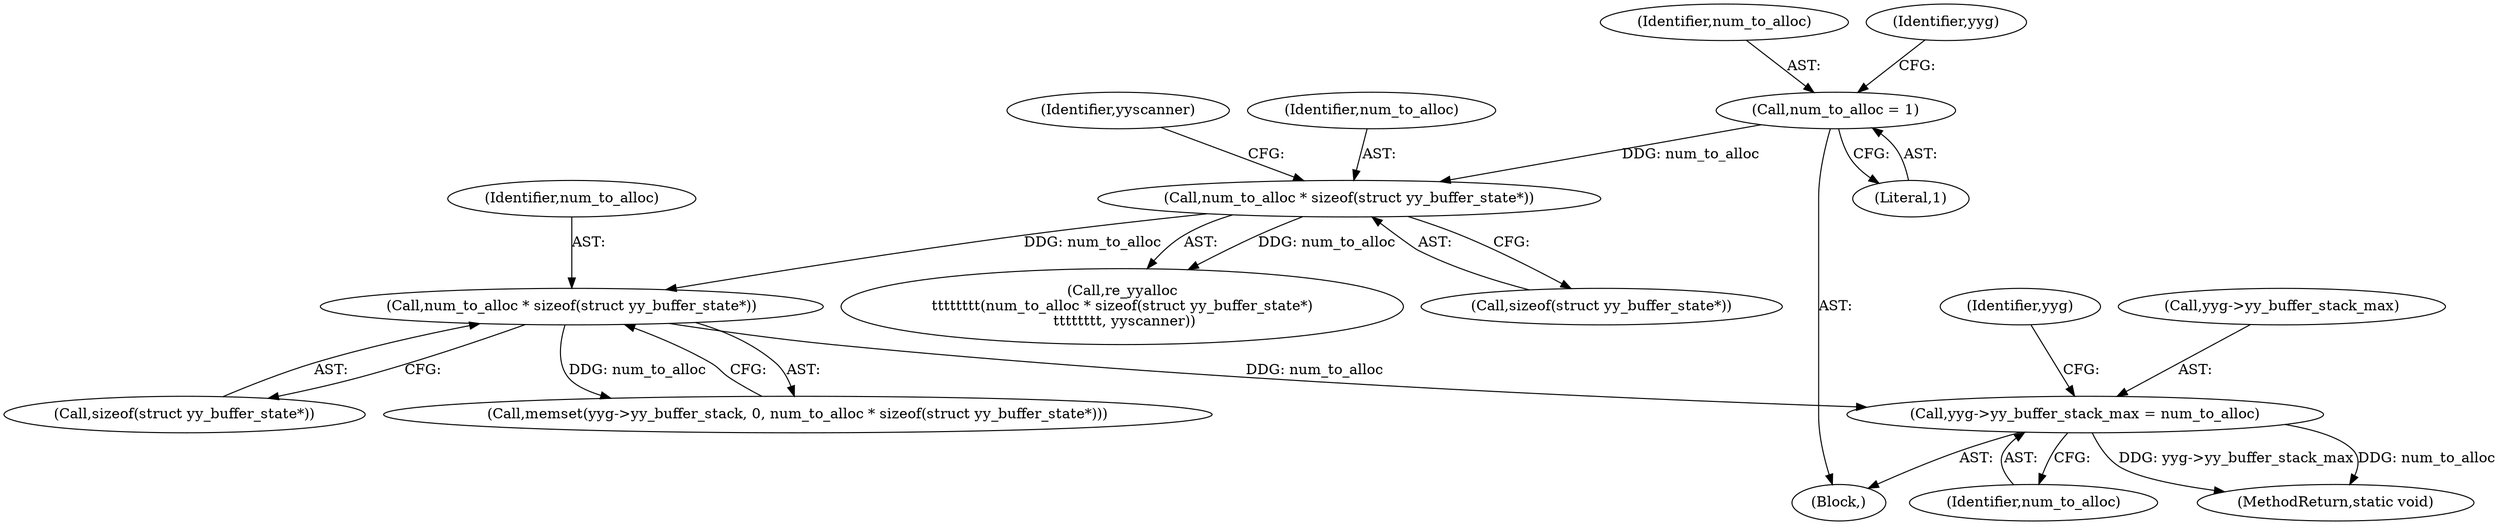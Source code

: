 digraph "0_yara_3119b232c9c453c98d8fa8b6ae4e37ba18117cd4@pointer" {
"1000152" [label="(Call,yyg->yy_buffer_stack_max = num_to_alloc)"];
"1000148" [label="(Call,num_to_alloc * sizeof(struct yy_buffer_state*))"];
"1000131" [label="(Call,num_to_alloc * sizeof(struct yy_buffer_state*))"];
"1000121" [label="(Call,num_to_alloc = 1)"];
"1000152" [label="(Call,yyg->yy_buffer_stack_max = num_to_alloc)"];
"1000121" [label="(Call,num_to_alloc = 1)"];
"1000148" [label="(Call,num_to_alloc * sizeof(struct yy_buffer_state*))"];
"1000133" [label="(Call,sizeof(struct yy_buffer_state*))"];
"1000149" [label="(Identifier,num_to_alloc)"];
"1000156" [label="(Identifier,num_to_alloc)"];
"1000122" [label="(Identifier,num_to_alloc)"];
"1000126" [label="(Identifier,yyg)"];
"1000159" [label="(Identifier,yyg)"];
"1000153" [label="(Call,yyg->yy_buffer_stack_max)"];
"1000143" [label="(Call,memset(yyg->yy_buffer_stack, 0, num_to_alloc * sizeof(struct yy_buffer_state*)))"];
"1000123" [label="(Literal,1)"];
"1000120" [label="(Block,)"];
"1000131" [label="(Call,num_to_alloc * sizeof(struct yy_buffer_state*))"];
"1000135" [label="(Identifier,yyscanner)"];
"1000225" [label="(MethodReturn,static void)"];
"1000130" [label="(Call,re_yyalloc\n\t\t\t\t\t\t\t\t(num_to_alloc * sizeof(struct yy_buffer_state*)\n \t\t\t\t\t\t\t\t, yyscanner))"];
"1000132" [label="(Identifier,num_to_alloc)"];
"1000150" [label="(Call,sizeof(struct yy_buffer_state*))"];
"1000152" -> "1000120"  [label="AST: "];
"1000152" -> "1000156"  [label="CFG: "];
"1000153" -> "1000152"  [label="AST: "];
"1000156" -> "1000152"  [label="AST: "];
"1000159" -> "1000152"  [label="CFG: "];
"1000152" -> "1000225"  [label="DDG: yyg->yy_buffer_stack_max"];
"1000152" -> "1000225"  [label="DDG: num_to_alloc"];
"1000148" -> "1000152"  [label="DDG: num_to_alloc"];
"1000148" -> "1000143"  [label="AST: "];
"1000148" -> "1000150"  [label="CFG: "];
"1000149" -> "1000148"  [label="AST: "];
"1000150" -> "1000148"  [label="AST: "];
"1000143" -> "1000148"  [label="CFG: "];
"1000148" -> "1000143"  [label="DDG: num_to_alloc"];
"1000131" -> "1000148"  [label="DDG: num_to_alloc"];
"1000131" -> "1000130"  [label="AST: "];
"1000131" -> "1000133"  [label="CFG: "];
"1000132" -> "1000131"  [label="AST: "];
"1000133" -> "1000131"  [label="AST: "];
"1000135" -> "1000131"  [label="CFG: "];
"1000131" -> "1000130"  [label="DDG: num_to_alloc"];
"1000121" -> "1000131"  [label="DDG: num_to_alloc"];
"1000121" -> "1000120"  [label="AST: "];
"1000121" -> "1000123"  [label="CFG: "];
"1000122" -> "1000121"  [label="AST: "];
"1000123" -> "1000121"  [label="AST: "];
"1000126" -> "1000121"  [label="CFG: "];
}
